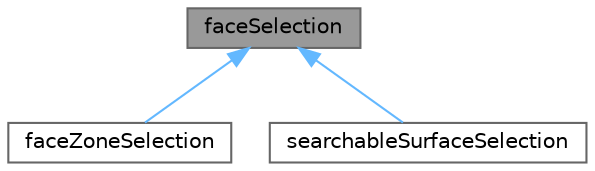 digraph "faceSelection"
{
 // LATEX_PDF_SIZE
  bgcolor="transparent";
  edge [fontname=Helvetica,fontsize=10,labelfontname=Helvetica,labelfontsize=10];
  node [fontname=Helvetica,fontsize=10,shape=box,height=0.2,width=0.4];
  Node1 [id="Node000001",label="faceSelection",height=0.2,width=0.4,color="gray40", fillcolor="grey60", style="filled", fontcolor="black",tooltip="Face selection method for createBaffles."];
  Node1 -> Node2 [id="edge1_Node000001_Node000002",dir="back",color="steelblue1",style="solid",tooltip=" "];
  Node2 [id="Node000002",label="faceZoneSelection",height=0.2,width=0.4,color="gray40", fillcolor="white", style="filled",URL="$classFoam_1_1faceSelections_1_1faceZoneSelection.html",tooltip="Select faces from faceZone."];
  Node1 -> Node3 [id="edge2_Node000001_Node000003",dir="back",color="steelblue1",style="solid",tooltip=" "];
  Node3 [id="Node000003",label="searchableSurfaceSelection",height=0.2,width=0.4,color="gray40", fillcolor="white", style="filled",URL="$classFoam_1_1faceSelections_1_1searchableSurfaceSelection.html",tooltip="Selects all (internal or coupled) faces intersecting the searchableSurface."];
}
